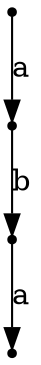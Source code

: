 digraph { node[shape="point"]
N3 -> N11[label = "b"];
N11 -> N1[label = "a"];
N0 -> N3[label = "a"];
}
